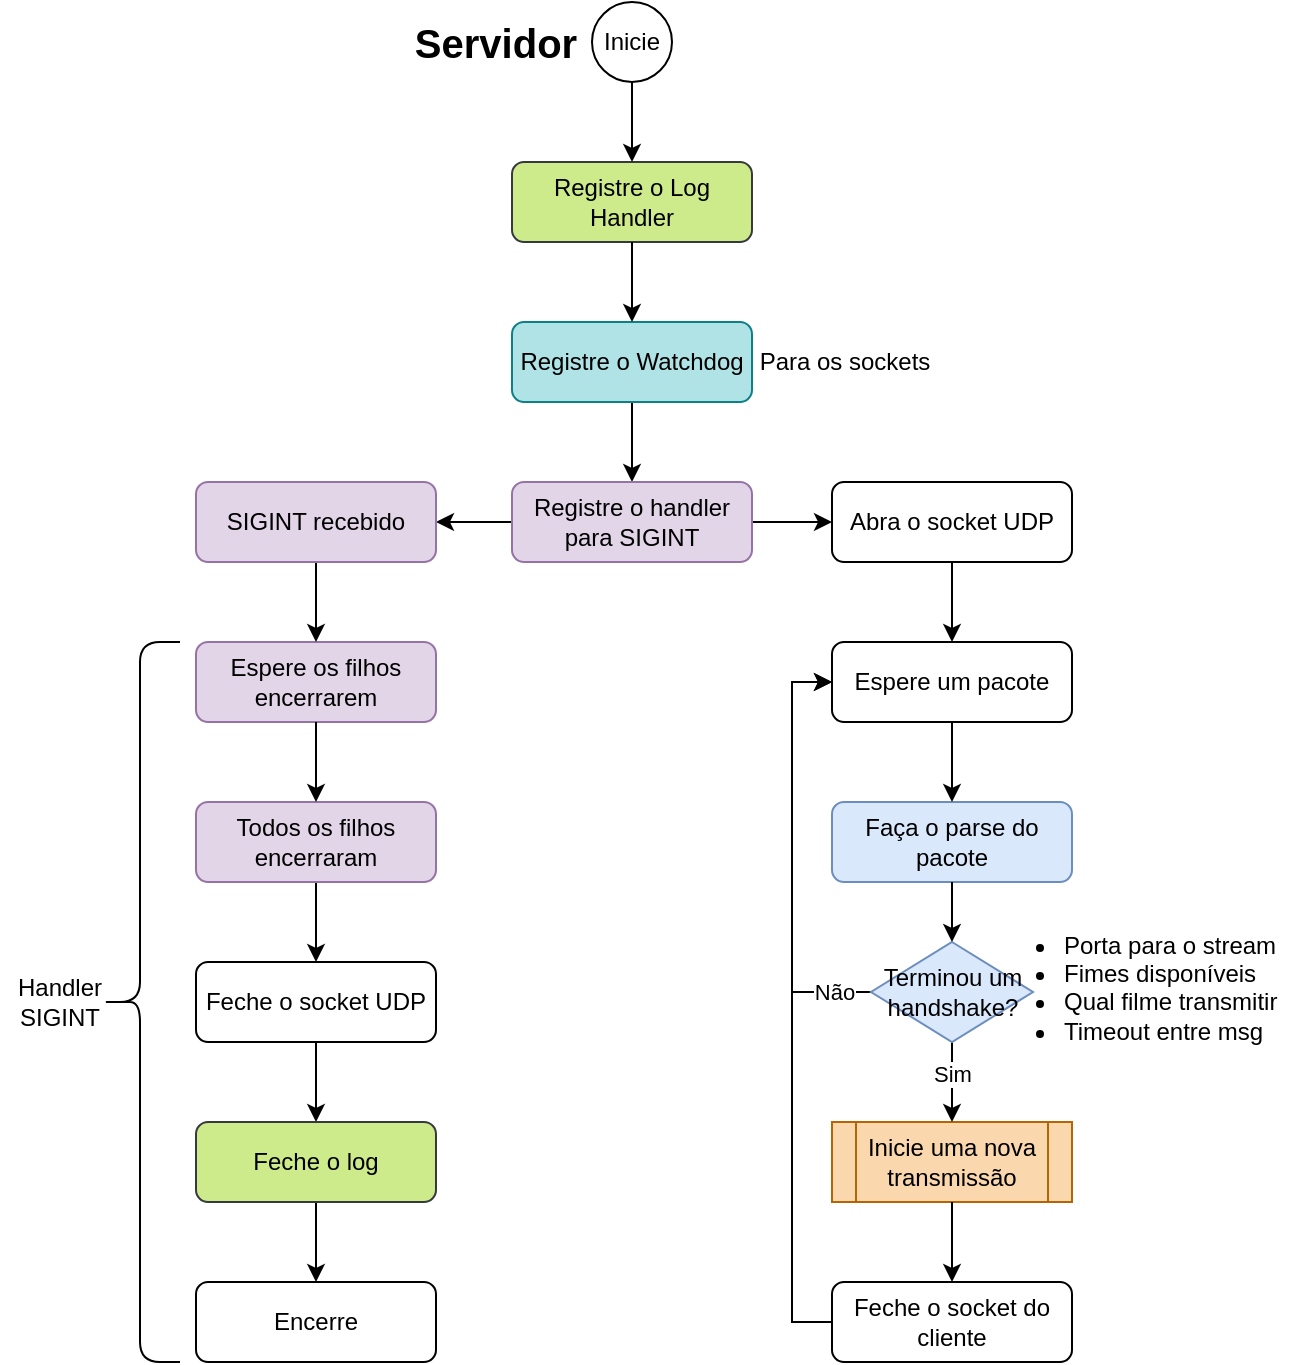 <mxfile version="22.0.4" type="github" pages="6">
  <diagram name="Servidor" id="ynFxNo4VnXaIg0oJXaSw">
    <mxGraphModel dx="940" dy="525" grid="1" gridSize="10" guides="1" tooltips="1" connect="1" arrows="1" fold="1" page="1" pageScale="1" pageWidth="850" pageHeight="1100" math="0" shadow="0">
      <root>
        <mxCell id="0" />
        <mxCell id="1" parent="0" />
        <mxCell id="qft5Hnbvip94xZei00_H-5" value="" style="edgeStyle=orthogonalEdgeStyle;rounded=0;orthogonalLoop=1;jettySize=auto;html=1;" edge="1" parent="1" source="qft5Hnbvip94xZei00_H-2" target="COrj-0BqQYtJM2jaXJOM-63">
          <mxGeometry relative="1" as="geometry" />
        </mxCell>
        <mxCell id="COrj-0BqQYtJM2jaXJOM-3" value="&lt;b&gt;&lt;font style=&quot;font-size: 20px;&quot;&gt;Servidor&lt;/font&gt;&lt;/b&gt;" style="text;html=1;strokeColor=none;fillColor=none;align=center;verticalAlign=middle;whiteSpace=wrap;rounded=0;" vertex="1" parent="1">
          <mxGeometry x="268" y="45" width="60" height="30" as="geometry" />
        </mxCell>
        <mxCell id="COrj-0BqQYtJM2jaXJOM-72" value="Inicie" style="ellipse;whiteSpace=wrap;html=1;" vertex="1" parent="1">
          <mxGeometry x="346" y="40" width="40" height="40" as="geometry" />
        </mxCell>
        <mxCell id="COrj-0BqQYtJM2jaXJOM-187" value="Registre o Log Handler" style="rounded=1;whiteSpace=wrap;html=1;fillColor=#cdeb8b;strokeColor=#36393d;" vertex="1" parent="1">
          <mxGeometry x="306" y="120" width="120" height="40" as="geometry" />
        </mxCell>
        <mxCell id="COrj-0BqQYtJM2jaXJOM-189" value="" style="edgeStyle=orthogonalEdgeStyle;rounded=0;orthogonalLoop=1;jettySize=auto;html=1;" edge="1" parent="1" source="COrj-0BqQYtJM2jaXJOM-72" target="COrj-0BqQYtJM2jaXJOM-187">
          <mxGeometry relative="1" as="geometry" />
        </mxCell>
        <mxCell id="qft5Hnbvip94xZei00_H-2" value="Registre o Watchdog" style="rounded=1;whiteSpace=wrap;html=1;fillColor=#b0e3e6;strokeColor=#0e8088;" vertex="1" parent="1">
          <mxGeometry x="306" y="200" width="120" height="40" as="geometry" />
        </mxCell>
        <mxCell id="qft5Hnbvip94xZei00_H-3" value="" style="edgeStyle=orthogonalEdgeStyle;rounded=0;orthogonalLoop=1;jettySize=auto;html=1;" edge="1" parent="1" source="COrj-0BqQYtJM2jaXJOM-187" target="qft5Hnbvip94xZei00_H-2">
          <mxGeometry relative="1" as="geometry" />
        </mxCell>
        <mxCell id="qft5Hnbvip94xZei00_H-4" value="Para os sockets" style="text;html=1;strokeColor=none;fillColor=none;align=center;verticalAlign=middle;whiteSpace=wrap;rounded=0;" vertex="1" parent="1">
          <mxGeometry x="420" y="205" width="105" height="30" as="geometry" />
        </mxCell>
        <mxCell id="COrj-0BqQYtJM2jaXJOM-4" value="Abra o socket UDP" style="rounded=1;whiteSpace=wrap;html=1;" vertex="1" parent="1">
          <mxGeometry x="466" y="280" width="120" height="40" as="geometry" />
        </mxCell>
        <mxCell id="COrj-0BqQYtJM2jaXJOM-7" value="Espere um pacote" style="rounded=1;whiteSpace=wrap;html=1;" vertex="1" parent="1">
          <mxGeometry x="466" y="360" width="120" height="40" as="geometry" />
        </mxCell>
        <mxCell id="COrj-0BqQYtJM2jaXJOM-67" style="edgeStyle=orthogonalEdgeStyle;rounded=0;orthogonalLoop=1;jettySize=auto;html=1;exitX=0.5;exitY=1;exitDx=0;exitDy=0;" edge="1" parent="1" source="COrj-0BqQYtJM2jaXJOM-4" target="COrj-0BqQYtJM2jaXJOM-7">
          <mxGeometry relative="1" as="geometry" />
        </mxCell>
        <mxCell id="COrj-0BqQYtJM2jaXJOM-24" value="Faça o parse do pacote" style="rounded=1;whiteSpace=wrap;html=1;fillColor=#dae8fc;strokeColor=#6c8ebf;" vertex="1" parent="1">
          <mxGeometry x="466" y="440" width="120" height="40" as="geometry" />
        </mxCell>
        <mxCell id="COrj-0BqQYtJM2jaXJOM-76" value="" style="edgeStyle=orthogonalEdgeStyle;rounded=0;orthogonalLoop=1;jettySize=auto;html=1;" edge="1" parent="1" source="COrj-0BqQYtJM2jaXJOM-7" target="COrj-0BqQYtJM2jaXJOM-24">
          <mxGeometry relative="1" as="geometry" />
        </mxCell>
        <mxCell id="COrj-0BqQYtJM2jaXJOM-146" value="" style="edgeStyle=orthogonalEdgeStyle;rounded=0;orthogonalLoop=1;jettySize=auto;html=1;" edge="1" parent="1" source="COrj-0BqQYtJM2jaXJOM-63" target="COrj-0BqQYtJM2jaXJOM-4">
          <mxGeometry relative="1" as="geometry" />
        </mxCell>
        <mxCell id="EOavcQHXVRg6n_TCKv-p-11" style="edgeStyle=orthogonalEdgeStyle;rounded=0;orthogonalLoop=1;jettySize=auto;html=1;exitX=0;exitY=0.5;exitDx=0;exitDy=0;entryX=1;entryY=0.5;entryDx=0;entryDy=0;" edge="1" parent="1" source="COrj-0BqQYtJM2jaXJOM-63" target="EOavcQHXVRg6n_TCKv-p-10">
          <mxGeometry relative="1" as="geometry" />
        </mxCell>
        <mxCell id="COrj-0BqQYtJM2jaXJOM-63" value="Registre o handler para SIGINT" style="rounded=1;whiteSpace=wrap;html=1;fillColor=#e1d5e7;strokeColor=#9673a6;" vertex="1" parent="1">
          <mxGeometry x="306" y="280" width="120" height="40" as="geometry" />
        </mxCell>
        <mxCell id="COrj-0BqQYtJM2jaXJOM-144" value="Inicie uma nova transmissão" style="shape=process;whiteSpace=wrap;html=1;backgroundOutline=1;fillColor=#fad7ac;strokeColor=#b46504;" vertex="1" parent="1">
          <mxGeometry x="466" y="600" width="120" height="40" as="geometry" />
        </mxCell>
        <mxCell id="COrj-0BqQYtJM2jaXJOM-221" value="&lt;ul&gt;&lt;li&gt;Porta para o stream&lt;/li&gt;&lt;li&gt;Fimes disponíveis&lt;/li&gt;&lt;li&gt;Qual filme transmitir&lt;/li&gt;&lt;li&gt;Timeout entre msg&lt;br&gt;&lt;/li&gt;&lt;/ul&gt;" style="text;html=1;whiteSpace=wrap;verticalAlign=middle;overflow=hidden;" vertex="1" parent="1">
          <mxGeometry x="540" y="490" width="160" height="80" as="geometry" />
        </mxCell>
        <mxCell id="J2QjuuRLrta_Hf156Bu2-11" style="edgeStyle=orthogonalEdgeStyle;rounded=0;orthogonalLoop=1;jettySize=auto;html=1;exitX=0;exitY=0.5;exitDx=0;exitDy=0;entryX=0;entryY=0.5;entryDx=0;entryDy=0;" edge="1" parent="1" source="J2QjuuRLrta_Hf156Bu2-1" target="COrj-0BqQYtJM2jaXJOM-7">
          <mxGeometry relative="1" as="geometry" />
        </mxCell>
        <mxCell id="J2QjuuRLrta_Hf156Bu2-1" value="Feche o socket do cliente" style="rounded=1;whiteSpace=wrap;html=1;" vertex="1" parent="1">
          <mxGeometry x="466" y="680" width="120" height="40" as="geometry" />
        </mxCell>
        <mxCell id="J2QjuuRLrta_Hf156Bu2-2" value="" style="edgeStyle=orthogonalEdgeStyle;rounded=0;orthogonalLoop=1;jettySize=auto;html=1;" edge="1" parent="1" source="COrj-0BqQYtJM2jaXJOM-144" target="J2QjuuRLrta_Hf156Bu2-1">
          <mxGeometry relative="1" as="geometry" />
        </mxCell>
        <mxCell id="J2QjuuRLrta_Hf156Bu2-9" value="Sim" style="edgeStyle=orthogonalEdgeStyle;rounded=0;orthogonalLoop=1;jettySize=auto;html=1;exitX=0.5;exitY=1;exitDx=0;exitDy=0;entryX=0.5;entryY=0;entryDx=0;entryDy=0;" edge="1" parent="1" source="J2QjuuRLrta_Hf156Bu2-6" target="COrj-0BqQYtJM2jaXJOM-144">
          <mxGeometry x="-0.2" relative="1" as="geometry">
            <mxPoint as="offset" />
          </mxGeometry>
        </mxCell>
        <mxCell id="J2QjuuRLrta_Hf156Bu2-10" value="Não" style="edgeStyle=orthogonalEdgeStyle;rounded=0;orthogonalLoop=1;jettySize=auto;html=1;exitX=0;exitY=0.5;exitDx=0;exitDy=0;entryX=0;entryY=0.5;entryDx=0;entryDy=0;" edge="1" parent="1" source="J2QjuuRLrta_Hf156Bu2-6" target="COrj-0BqQYtJM2jaXJOM-7">
          <mxGeometry x="-0.822" relative="1" as="geometry">
            <mxPoint as="offset" />
          </mxGeometry>
        </mxCell>
        <mxCell id="J2QjuuRLrta_Hf156Bu2-6" value="Terminou um handshake?" style="rhombus;whiteSpace=wrap;html=1;fillColor=#dae8fc;strokeColor=#6c8ebf;" vertex="1" parent="1">
          <mxGeometry x="485.5" y="510" width="81" height="50" as="geometry" />
        </mxCell>
        <mxCell id="J2QjuuRLrta_Hf156Bu2-7" value="" style="edgeStyle=orthogonalEdgeStyle;rounded=0;orthogonalLoop=1;jettySize=auto;html=1;" edge="1" parent="1" source="COrj-0BqQYtJM2jaXJOM-24" target="J2QjuuRLrta_Hf156Bu2-6">
          <mxGeometry relative="1" as="geometry" />
        </mxCell>
        <mxCell id="EOavcQHXVRg6n_TCKv-p-1" value="Encerre" style="rounded=1;whiteSpace=wrap;html=1;" vertex="1" parent="1">
          <mxGeometry x="148" y="680" width="120" height="40" as="geometry" />
        </mxCell>
        <mxCell id="EOavcQHXVRg6n_TCKv-p-2" value="" style="edgeStyle=orthogonalEdgeStyle;rounded=0;orthogonalLoop=1;jettySize=auto;html=1;" edge="1" parent="1" source="EOavcQHXVRg6n_TCKv-p-3" target="EOavcQHXVRg6n_TCKv-p-9">
          <mxGeometry relative="1" as="geometry" />
        </mxCell>
        <mxCell id="EOavcQHXVRg6n_TCKv-p-3" value="Feche o socket UDP" style="rounded=1;whiteSpace=wrap;html=1;" vertex="1" parent="1">
          <mxGeometry x="148" y="520" width="120" height="40" as="geometry" />
        </mxCell>
        <mxCell id="EOavcQHXVRg6n_TCKv-p-4" value="Espere os filhos encerrarem" style="rounded=1;whiteSpace=wrap;html=1;fillColor=#e1d5e7;strokeColor=#9673a6;" vertex="1" parent="1">
          <mxGeometry x="148" y="360" width="120" height="40" as="geometry" />
        </mxCell>
        <mxCell id="EOavcQHXVRg6n_TCKv-p-5" value="" style="edgeStyle=orthogonalEdgeStyle;rounded=0;orthogonalLoop=1;jettySize=auto;html=1;" edge="1" parent="1" source="EOavcQHXVRg6n_TCKv-p-6" target="EOavcQHXVRg6n_TCKv-p-3">
          <mxGeometry relative="1" as="geometry" />
        </mxCell>
        <mxCell id="EOavcQHXVRg6n_TCKv-p-6" value="Todos os filhos encerraram" style="rounded=1;whiteSpace=wrap;html=1;fillColor=#e1d5e7;strokeColor=#9673a6;" vertex="1" parent="1">
          <mxGeometry x="148" y="440" width="120" height="40" as="geometry" />
        </mxCell>
        <mxCell id="EOavcQHXVRg6n_TCKv-p-7" value="" style="edgeStyle=orthogonalEdgeStyle;rounded=0;orthogonalLoop=1;jettySize=auto;html=1;" edge="1" parent="1" source="EOavcQHXVRg6n_TCKv-p-4" target="EOavcQHXVRg6n_TCKv-p-6">
          <mxGeometry relative="1" as="geometry" />
        </mxCell>
        <mxCell id="EOavcQHXVRg6n_TCKv-p-8" value="" style="edgeStyle=orthogonalEdgeStyle;rounded=0;orthogonalLoop=1;jettySize=auto;html=1;" edge="1" parent="1" source="EOavcQHXVRg6n_TCKv-p-9" target="EOavcQHXVRg6n_TCKv-p-1">
          <mxGeometry relative="1" as="geometry" />
        </mxCell>
        <mxCell id="EOavcQHXVRg6n_TCKv-p-9" value="Feche o log" style="rounded=1;whiteSpace=wrap;html=1;fillColor=#cdeb8b;strokeColor=#36393d;" vertex="1" parent="1">
          <mxGeometry x="148" y="600" width="120" height="40" as="geometry" />
        </mxCell>
        <mxCell id="EOavcQHXVRg6n_TCKv-p-12" style="edgeStyle=orthogonalEdgeStyle;rounded=0;orthogonalLoop=1;jettySize=auto;html=1;exitX=0.5;exitY=1;exitDx=0;exitDy=0;entryX=0.5;entryY=0;entryDx=0;entryDy=0;" edge="1" parent="1" source="EOavcQHXVRg6n_TCKv-p-10" target="EOavcQHXVRg6n_TCKv-p-4">
          <mxGeometry relative="1" as="geometry" />
        </mxCell>
        <mxCell id="EOavcQHXVRg6n_TCKv-p-10" value="SIGINT recebido" style="rounded=1;whiteSpace=wrap;html=1;fillColor=#e1d5e7;strokeColor=#9673a6;" vertex="1" parent="1">
          <mxGeometry x="148" y="280" width="120" height="40" as="geometry" />
        </mxCell>
        <mxCell id="b0mKz9vQvpN4a8C5u8PS-3" value="" style="shape=curlyBracket;whiteSpace=wrap;html=1;rounded=1;labelPosition=left;verticalLabelPosition=middle;align=right;verticalAlign=middle;size=0.5;" vertex="1" parent="1">
          <mxGeometry x="100" y="360" width="40" height="360" as="geometry" />
        </mxCell>
        <mxCell id="b0mKz9vQvpN4a8C5u8PS-4" value="Handler SIGINT" style="text;html=1;strokeColor=none;fillColor=none;align=center;verticalAlign=middle;whiteSpace=wrap;rounded=0;" vertex="1" parent="1">
          <mxGeometry x="50" y="525" width="60" height="30" as="geometry" />
        </mxCell>
      </root>
    </mxGraphModel>
  </diagram>
  <diagram id="cRhqbxnuGs25eqWRTptj" name="Cliente">
    <mxGraphModel dx="1157" dy="646" grid="1" gridSize="10" guides="1" tooltips="1" connect="1" arrows="1" fold="1" page="1" pageScale="1" pageWidth="850" pageHeight="1100" math="0" shadow="0">
      <root>
        <mxCell id="0" />
        <mxCell id="1" parent="0" />
        <mxCell id="Ms9sXYZkO5R6gPoVdBhs-2" value="&lt;ul&gt;&lt;li&gt;Porta para o stream&lt;/li&gt;&lt;li&gt;Fimes disponíveis&lt;/li&gt;&lt;li&gt;Qual filme transmitir&lt;/li&gt;&lt;li&gt;Timeout entre msg&lt;br&gt;&lt;/li&gt;&lt;/ul&gt;" style="text;strokeColor=none;fillColor=none;html=1;whiteSpace=wrap;verticalAlign=middle;overflow=hidden;" vertex="1" parent="1">
          <mxGeometry x="490" y="420" width="160" height="80" as="geometry" />
        </mxCell>
        <mxCell id="Ms9sXYZkO5R6gPoVdBhs-3" value="&lt;b&gt;&lt;font style=&quot;font-size: 20px;&quot;&gt;Cliente&lt;/font&gt;&lt;/b&gt;" style="text;html=1;strokeColor=none;fillColor=none;align=center;verticalAlign=middle;whiteSpace=wrap;rounded=0;" vertex="1" parent="1">
          <mxGeometry x="350" y="45" width="60" height="30" as="geometry" />
        </mxCell>
        <mxCell id="Ms9sXYZkO5R6gPoVdBhs-4" value="Abra o socket UDP" style="rounded=1;whiteSpace=wrap;html=1;" vertex="1" parent="1">
          <mxGeometry x="392.5" y="360" width="120" height="40" as="geometry" />
        </mxCell>
        <mxCell id="Ms9sXYZkO5R6gPoVdBhs-5" value="Realize o handshake" style="rounded=1;whiteSpace=wrap;html=1;fillColor=#dae8fc;strokeColor=#6c8ebf;" vertex="1" parent="1">
          <mxGeometry x="392.5" y="440" width="120" height="40" as="geometry" />
        </mxCell>
        <mxCell id="Ms9sXYZkO5R6gPoVdBhs-6" value="" style="edgeStyle=orthogonalEdgeStyle;rounded=0;orthogonalLoop=1;jettySize=auto;html=1;" edge="1" parent="1" source="Ms9sXYZkO5R6gPoVdBhs-4" target="Ms9sXYZkO5R6gPoVdBhs-5">
          <mxGeometry relative="1" as="geometry" />
        </mxCell>
        <mxCell id="Ms9sXYZkO5R6gPoVdBhs-7" value="Assista ao filme" style="rounded=1;whiteSpace=wrap;html=1;fillColor=#fad7ac;strokeColor=#b46504;" vertex="1" parent="1">
          <mxGeometry x="392.5" y="520" width="120" height="40" as="geometry" />
        </mxCell>
        <mxCell id="Ms9sXYZkO5R6gPoVdBhs-8" value="" style="edgeStyle=orthogonalEdgeStyle;rounded=0;orthogonalLoop=1;jettySize=auto;html=1;" edge="1" parent="1" source="Ms9sXYZkO5R6gPoVdBhs-5" target="Ms9sXYZkO5R6gPoVdBhs-7">
          <mxGeometry relative="1" as="geometry" />
        </mxCell>
        <mxCell id="Ms9sXYZkO5R6gPoVdBhs-9" value="" style="edgeStyle=orthogonalEdgeStyle;rounded=0;orthogonalLoop=1;jettySize=auto;html=1;" edge="1" parent="1" source="Ms9sXYZkO5R6gPoVdBhs-10" target="Ms9sXYZkO5R6gPoVdBhs-4">
          <mxGeometry relative="1" as="geometry" />
        </mxCell>
        <mxCell id="Ms9sXYZkO5R6gPoVdBhs-10" value="Registre o handler para SIGINT" style="rounded=1;whiteSpace=wrap;html=1;fillColor=#e1d5e7;strokeColor=#9673a6;" vertex="1" parent="1">
          <mxGeometry x="392.5" y="280" width="120" height="40" as="geometry" />
        </mxCell>
        <mxCell id="Ms9sXYZkO5R6gPoVdBhs-11" value="Inicie" style="ellipse;whiteSpace=wrap;html=1;" vertex="1" parent="1">
          <mxGeometry x="430" y="40" width="45" height="40" as="geometry" />
        </mxCell>
        <mxCell id="Ms9sXYZkO5R6gPoVdBhs-12" value="" style="edgeStyle=orthogonalEdgeStyle;rounded=0;orthogonalLoop=1;jettySize=auto;html=1;" edge="1" parent="1" source="Ms9sXYZkO5R6gPoVdBhs-13" target="Ms9sXYZkO5R6gPoVdBhs-28">
          <mxGeometry relative="1" as="geometry" />
        </mxCell>
        <mxCell id="Ms9sXYZkO5R6gPoVdBhs-13" value="Registre o Log Handler" style="rounded=1;whiteSpace=wrap;html=1;fillColor=#cdeb8b;strokeColor=#36393d;" vertex="1" parent="1">
          <mxGeometry x="392.5" y="120" width="120" height="40" as="geometry" />
        </mxCell>
        <mxCell id="Ms9sXYZkO5R6gPoVdBhs-14" value="" style="edgeStyle=orthogonalEdgeStyle;rounded=0;orthogonalLoop=1;jettySize=auto;html=1;" edge="1" parent="1" source="Ms9sXYZkO5R6gPoVdBhs-11" target="Ms9sXYZkO5R6gPoVdBhs-13">
          <mxGeometry relative="1" as="geometry" />
        </mxCell>
        <mxCell id="Ms9sXYZkO5R6gPoVdBhs-25" style="edgeStyle=orthogonalEdgeStyle;rounded=0;orthogonalLoop=1;jettySize=auto;html=1;exitX=0;exitY=0.5;exitDx=0;exitDy=0;" edge="1" parent="1" source="Ms9sXYZkO5R6gPoVdBhs-10">
          <mxGeometry relative="1" as="geometry">
            <mxPoint x="335" y="300" as="targetPoint" />
          </mxGeometry>
        </mxCell>
        <mxCell id="Ms9sXYZkO5R6gPoVdBhs-26" style="edgeStyle=orthogonalEdgeStyle;rounded=0;orthogonalLoop=1;jettySize=auto;html=1;exitX=0;exitY=0.5;exitDx=0;exitDy=0;entryX=1;entryY=0.5;entryDx=0;entryDy=0;" edge="1" parent="1" source="Ms9sXYZkO5R6gPoVdBhs-7">
          <mxGeometry relative="1" as="geometry">
            <Array as="points">
              <mxPoint x="375" y="540" />
              <mxPoint x="375" y="380" />
            </Array>
            <mxPoint x="335" y="380" as="targetPoint" />
          </mxGeometry>
        </mxCell>
        <mxCell id="Ms9sXYZkO5R6gPoVdBhs-27" style="edgeStyle=orthogonalEdgeStyle;rounded=0;orthogonalLoop=1;jettySize=auto;html=1;exitX=0.5;exitY=1;exitDx=0;exitDy=0;entryX=0.5;entryY=0;entryDx=0;entryDy=0;" edge="1" parent="1" source="Ms9sXYZkO5R6gPoVdBhs-28" target="Ms9sXYZkO5R6gPoVdBhs-10">
          <mxGeometry relative="1" as="geometry" />
        </mxCell>
        <mxCell id="Ms9sXYZkO5R6gPoVdBhs-28" value="Registre o Watchdog" style="rounded=1;whiteSpace=wrap;html=1;fillColor=#b0e3e6;strokeColor=#0e8088;" vertex="1" parent="1">
          <mxGeometry x="392.5" y="200" width="120" height="40" as="geometry" />
        </mxCell>
        <mxCell id="XbXRp597r44ZEs6repdS-2" value="SIGINT recebido" style="rounded=1;whiteSpace=wrap;html=1;fillColor=#e1d5e7;strokeColor=#9673a6;" vertex="1" parent="1">
          <mxGeometry x="215" y="280" width="120" height="40" as="geometry" />
        </mxCell>
        <mxCell id="XbXRp597r44ZEs6repdS-3" value="Encerre" style="rounded=1;whiteSpace=wrap;html=1;" vertex="1" parent="1">
          <mxGeometry x="215" y="680" width="120" height="40" as="geometry" />
        </mxCell>
        <mxCell id="XbXRp597r44ZEs6repdS-4" value="" style="edgeStyle=orthogonalEdgeStyle;rounded=0;orthogonalLoop=1;jettySize=auto;html=1;" edge="1" parent="1" source="XbXRp597r44ZEs6repdS-5" target="XbXRp597r44ZEs6repdS-10">
          <mxGeometry relative="1" as="geometry" />
        </mxCell>
        <mxCell id="XbXRp597r44ZEs6repdS-5" value="Feche o socket UDP" style="rounded=1;whiteSpace=wrap;html=1;" vertex="1" parent="1">
          <mxGeometry x="215" y="440" width="120" height="40" as="geometry" />
        </mxCell>
        <mxCell id="XbXRp597r44ZEs6repdS-6" style="edgeStyle=orthogonalEdgeStyle;rounded=0;orthogonalLoop=1;jettySize=auto;html=1;exitX=0.5;exitY=1;exitDx=0;exitDy=0;entryX=0.5;entryY=0;entryDx=0;entryDy=0;" edge="1" parent="1" source="XbXRp597r44ZEs6repdS-7" target="XbXRp597r44ZEs6repdS-5">
          <mxGeometry relative="1" as="geometry" />
        </mxCell>
        <mxCell id="XbXRp597r44ZEs6repdS-7" value="Encerre a conexão com o servidor" style="rounded=1;whiteSpace=wrap;html=1;fillColor=#dae8fc;strokeColor=#6c8ebf;" vertex="1" parent="1">
          <mxGeometry x="215" y="360" width="120" height="40" as="geometry" />
        </mxCell>
        <mxCell id="XbXRp597r44ZEs6repdS-8" style="edgeStyle=orthogonalEdgeStyle;rounded=0;orthogonalLoop=1;jettySize=auto;html=1;exitX=0.5;exitY=1;exitDx=0;exitDy=0;entryX=0.5;entryY=0;entryDx=0;entryDy=0;" edge="1" parent="1" source="XbXRp597r44ZEs6repdS-2" target="XbXRp597r44ZEs6repdS-7">
          <mxGeometry relative="1" as="geometry" />
        </mxCell>
        <mxCell id="XbXRp597r44ZEs6repdS-9" value="" style="edgeStyle=orthogonalEdgeStyle;rounded=0;orthogonalLoop=1;jettySize=auto;html=1;" edge="1" parent="1" source="XbXRp597r44ZEs6repdS-10" target="XbXRp597r44ZEs6repdS-12">
          <mxGeometry relative="1" as="geometry" />
        </mxCell>
        <mxCell id="XbXRp597r44ZEs6repdS-10" value="Gere as estatísticas" style="rounded=1;whiteSpace=wrap;html=1;fillColor=#cdeb8b;strokeColor=#36393d;" vertex="1" parent="1">
          <mxGeometry x="215" y="520" width="120" height="40" as="geometry" />
        </mxCell>
        <mxCell id="XbXRp597r44ZEs6repdS-11" value="" style="edgeStyle=orthogonalEdgeStyle;rounded=0;orthogonalLoop=1;jettySize=auto;html=1;" edge="1" parent="1" source="XbXRp597r44ZEs6repdS-12" target="XbXRp597r44ZEs6repdS-3">
          <mxGeometry relative="1" as="geometry" />
        </mxCell>
        <mxCell id="XbXRp597r44ZEs6repdS-12" value="Feche o log" style="rounded=1;whiteSpace=wrap;html=1;fillColor=#cdeb8b;strokeColor=#36393d;" vertex="1" parent="1">
          <mxGeometry x="215" y="600" width="120" height="40" as="geometry" />
        </mxCell>
        <mxCell id="9RXhZ26aFlIZu85quQZw-1" value="" style="shape=curlyBracket;whiteSpace=wrap;html=1;rounded=1;labelPosition=left;verticalLabelPosition=middle;align=right;verticalAlign=middle;size=0.5;" vertex="1" parent="1">
          <mxGeometry x="170" y="360" width="40" height="360" as="geometry" />
        </mxCell>
        <mxCell id="9RXhZ26aFlIZu85quQZw-2" value="Handler SIGINT" style="text;html=1;strokeColor=none;fillColor=none;align=center;verticalAlign=middle;whiteSpace=wrap;rounded=0;" vertex="1" parent="1">
          <mxGeometry x="120" y="525" width="60" height="30" as="geometry" />
        </mxCell>
      </root>
    </mxGraphModel>
  </diagram>
  <diagram id="T476w4dxHKIoyT4jfp-Q" name="Conexão">
    <mxGraphModel dx="752" dy="420" grid="1" gridSize="10" guides="1" tooltips="1" connect="1" arrows="1" fold="1" page="1" pageScale="1" pageWidth="850" pageHeight="1100" math="0" shadow="0">
      <root>
        <mxCell id="0" />
        <mxCell id="1" parent="0" />
      </root>
    </mxGraphModel>
  </diagram>
  <diagram id="hgwWhPFhMGh_aFd7M6R4" name="Transmissão">
    <mxGraphModel dx="1504" dy="840" grid="1" gridSize="10" guides="1" tooltips="1" connect="1" arrows="1" fold="1" page="1" pageScale="1" pageWidth="850" pageHeight="1100" math="0" shadow="0">
      <root>
        <mxCell id="0" />
        <mxCell id="1" parent="0" />
        <mxCell id="C3MEfDbXlveEpCebG2a1-1" style="edgeStyle=orthogonalEdgeStyle;rounded=0;orthogonalLoop=1;jettySize=auto;html=1;exitX=0.5;exitY=1;exitDx=0;exitDy=0;entryX=0.5;entryY=0;entryDx=0;entryDy=0;" edge="1" parent="1" source="C3MEfDbXlveEpCebG2a1-2" target="C3MEfDbXlveEpCebG2a1-16">
          <mxGeometry relative="1" as="geometry" />
        </mxCell>
        <mxCell id="C3MEfDbXlveEpCebG2a1-2" value="Transmita o filme" style="rounded=1;whiteSpace=wrap;html=1;fillColor=#fad7ac;strokeColor=#b46504;" vertex="1" parent="1">
          <mxGeometry x="180" y="20" width="120" height="40" as="geometry" />
        </mxCell>
        <mxCell id="C3MEfDbXlveEpCebG2a1-3" style="edgeStyle=orthogonalEdgeStyle;rounded=0;orthogonalLoop=1;jettySize=auto;html=1;exitX=1;exitY=0.25;exitDx=0;exitDy=0;entryX=0;entryY=0.5;entryDx=0;entryDy=0;" edge="1" parent="1" source="C3MEfDbXlveEpCebG2a1-4" target="C3MEfDbXlveEpCebG2a1-2">
          <mxGeometry relative="1" as="geometry">
            <Array as="points">
              <mxPoint x="150" y="190" />
              <mxPoint x="150" y="40" />
            </Array>
          </mxGeometry>
        </mxCell>
        <mxCell id="C3MEfDbXlveEpCebG2a1-4" value="Registre o handler para SIGINT" style="rounded=1;whiteSpace=wrap;html=1;fillColor=#e1d5e7;strokeColor=#9673a6;" vertex="1" parent="1">
          <mxGeometry x="20" y="180" width="120" height="40" as="geometry" />
        </mxCell>
        <mxCell id="C3MEfDbXlveEpCebG2a1-5" style="edgeStyle=orthogonalEdgeStyle;rounded=0;orthogonalLoop=1;jettySize=auto;html=1;exitX=1;exitY=0.5;exitDx=0;exitDy=0;entryX=0;entryY=0.5;entryDx=0;entryDy=0;" edge="1" parent="1" source="C3MEfDbXlveEpCebG2a1-6" target="C3MEfDbXlveEpCebG2a1-11">
          <mxGeometry relative="1" as="geometry" />
        </mxCell>
        <mxCell id="C3MEfDbXlveEpCebG2a1-6" value="SIGINT recebido" style="rounded=1;whiteSpace=wrap;html=1;fillColor=#e1d5e7;strokeColor=#9673a6;" vertex="1" parent="1">
          <mxGeometry x="20" y="260" width="120" height="40" as="geometry" />
        </mxCell>
        <mxCell id="C3MEfDbXlveEpCebG2a1-7" style="edgeStyle=orthogonalEdgeStyle;rounded=0;orthogonalLoop=1;jettySize=auto;html=1;exitX=0.5;exitY=1;exitDx=0;exitDy=0;entryX=0.5;entryY=0;entryDx=0;entryDy=0;" edge="1" parent="1" source="C3MEfDbXlveEpCebG2a1-4" target="C3MEfDbXlveEpCebG2a1-6">
          <mxGeometry relative="1" as="geometry" />
        </mxCell>
        <mxCell id="C3MEfDbXlveEpCebG2a1-8" value="" style="edgeStyle=orthogonalEdgeStyle;rounded=0;orthogonalLoop=1;jettySize=auto;html=1;" edge="1" parent="1" source="C3MEfDbXlveEpCebG2a1-9" target="C3MEfDbXlveEpCebG2a1-14">
          <mxGeometry relative="1" as="geometry" />
        </mxCell>
        <mxCell id="C3MEfDbXlveEpCebG2a1-9" value="Registre o Log Handler" style="rounded=1;whiteSpace=wrap;html=1;fillColor=#cdeb8b;strokeColor=#36393d;" vertex="1" parent="1">
          <mxGeometry x="20" y="20" width="120" height="40" as="geometry" />
        </mxCell>
        <mxCell id="C3MEfDbXlveEpCebG2a1-10" value="" style="edgeStyle=orthogonalEdgeStyle;rounded=0;orthogonalLoop=1;jettySize=auto;html=1;" edge="1" parent="1" source="C3MEfDbXlveEpCebG2a1-11" target="C3MEfDbXlveEpCebG2a1-18">
          <mxGeometry relative="1" as="geometry" />
        </mxCell>
        <mxCell id="C3MEfDbXlveEpCebG2a1-11" value="Encerre a conexão com o cliente" style="rounded=1;whiteSpace=wrap;html=1;fillColor=#dae8fc;strokeColor=#6c8ebf;" vertex="1" parent="1">
          <mxGeometry x="180" y="180" width="120" height="40" as="geometry" />
        </mxCell>
        <mxCell id="C3MEfDbXlveEpCebG2a1-12" value="Encerre" style="rounded=1;whiteSpace=wrap;html=1;" vertex="1" parent="1">
          <mxGeometry x="180" y="340" width="120" height="40" as="geometry" />
        </mxCell>
        <mxCell id="C3MEfDbXlveEpCebG2a1-13" style="edgeStyle=orthogonalEdgeStyle;rounded=0;orthogonalLoop=1;jettySize=auto;html=1;exitX=0.5;exitY=1;exitDx=0;exitDy=0;entryX=0.5;entryY=0;entryDx=0;entryDy=0;" edge="1" parent="1" source="C3MEfDbXlveEpCebG2a1-14" target="C3MEfDbXlveEpCebG2a1-4">
          <mxGeometry relative="1" as="geometry" />
        </mxCell>
        <mxCell id="C3MEfDbXlveEpCebG2a1-14" value="Registre o Watchdog" style="rounded=1;whiteSpace=wrap;html=1;fillColor=#b0e3e6;strokeColor=#0e8088;" vertex="1" parent="1">
          <mxGeometry x="20" y="100" width="120" height="40" as="geometry" />
        </mxCell>
        <mxCell id="C3MEfDbXlveEpCebG2a1-15" style="edgeStyle=orthogonalEdgeStyle;rounded=0;orthogonalLoop=1;jettySize=auto;html=1;exitX=0.5;exitY=1;exitDx=0;exitDy=0;entryX=0.5;entryY=0;entryDx=0;entryDy=0;" edge="1" parent="1" source="C3MEfDbXlveEpCebG2a1-16" target="C3MEfDbXlveEpCebG2a1-11">
          <mxGeometry relative="1" as="geometry" />
        </mxCell>
        <mxCell id="C3MEfDbXlveEpCebG2a1-16" value="Feche o socket do servidor" style="rounded=1;whiteSpace=wrap;html=1;" vertex="1" parent="1">
          <mxGeometry x="180" y="100" width="120" height="40" as="geometry" />
        </mxCell>
        <mxCell id="C3MEfDbXlveEpCebG2a1-17" value="" style="edgeStyle=orthogonalEdgeStyle;rounded=0;orthogonalLoop=1;jettySize=auto;html=1;" edge="1" parent="1" source="C3MEfDbXlveEpCebG2a1-18" target="C3MEfDbXlveEpCebG2a1-12">
          <mxGeometry relative="1" as="geometry" />
        </mxCell>
        <mxCell id="C3MEfDbXlveEpCebG2a1-18" value="Feche o log" style="rounded=1;whiteSpace=wrap;html=1;fillColor=#cdeb8b;strokeColor=#36393d;" vertex="1" parent="1">
          <mxGeometry x="180" y="260" width="120" height="40" as="geometry" />
        </mxCell>
      </root>
    </mxGraphModel>
  </diagram>
  <diagram id="oEFVGaxRNCSOq0fpEpuu" name="Watchdog">
    <mxGraphModel dx="752" dy="420" grid="1" gridSize="10" guides="1" tooltips="1" connect="1" arrows="1" fold="1" page="1" pageScale="1" pageWidth="850" pageHeight="1100" math="0" shadow="0">
      <root>
        <mxCell id="0" />
        <mxCell id="1" parent="0" />
        <mxCell id="nNY-6-hqQRQLKkR5IcSp-1" value="Para o PID e para o socket(handshake)" style="text;html=1;strokeColor=none;fillColor=none;align=center;verticalAlign=middle;whiteSpace=wrap;rounded=0;" vertex="1" parent="1">
          <mxGeometry x="360" y="210" width="60" height="30" as="geometry" />
        </mxCell>
      </root>
    </mxGraphModel>
  </diagram>
  <diagram id="rj1SsGpW82iGfi64MFSo" name="Log">
    <mxGraphModel dx="752" dy="420" grid="1" gridSize="10" guides="1" tooltips="1" connect="1" arrows="1" fold="1" page="1" pageScale="1" pageWidth="850" pageHeight="1100" math="0" shadow="0">
      <root>
        <mxCell id="0" />
        <mxCell id="1" parent="0" />
        <mxCell id="08bIjT_jDI1CdLGSf_Yg-1" value="Um arquivo por processo, colocar o timestamp" style="text;html=1;strokeColor=none;fillColor=none;align=center;verticalAlign=middle;whiteSpace=wrap;rounded=0;" vertex="1" parent="1">
          <mxGeometry x="350" y="170" width="60" height="30" as="geometry" />
        </mxCell>
      </root>
    </mxGraphModel>
  </diagram>
</mxfile>
